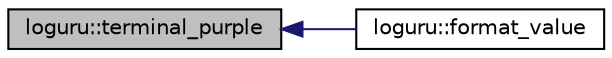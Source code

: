 digraph "loguru::terminal_purple"
{
  edge [fontname="Helvetica",fontsize="10",labelfontname="Helvetica",labelfontsize="10"];
  node [fontname="Helvetica",fontsize="10",shape=record];
  rankdir="LR";
  Node174 [label="loguru::terminal_purple",height=0.2,width=0.4,color="black", fillcolor="grey75", style="filled", fontcolor="black"];
  Node174 -> Node175 [dir="back",color="midnightblue",fontsize="10",style="solid",fontname="Helvetica"];
  Node175 [label="loguru::format_value",height=0.2,width=0.4,color="black", fillcolor="white", style="filled",URL="$namespaceloguru.html#a8d5900eb68be9d97a2e8dd4f9299f09a"];
}
